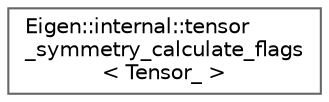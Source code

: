 digraph "类继承关系图"
{
 // LATEX_PDF_SIZE
  bgcolor="transparent";
  edge [fontname=Helvetica,fontsize=10,labelfontname=Helvetica,labelfontsize=10];
  node [fontname=Helvetica,fontsize=10,shape=box,height=0.2,width=0.4];
  rankdir="LR";
  Node0 [id="Node000000",label="Eigen::internal::tensor\l_symmetry_calculate_flags\l\< Tensor_ \>",height=0.2,width=0.4,color="grey40", fillcolor="white", style="filled",URL="$struct_eigen_1_1internal_1_1tensor__symmetry__calculate__flags.html",tooltip=" "];
}

